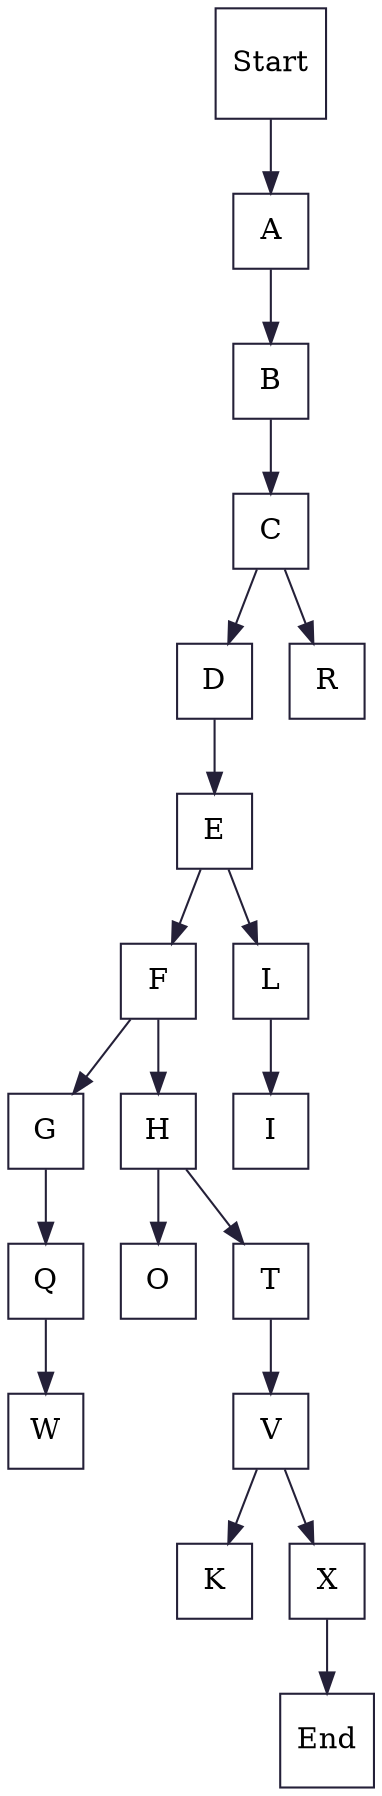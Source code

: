 digraph G {
    graph[color="#242038"]
    node[color="#242038", shape=square]
    edge[color="#242038"]
    Start->A
    A->B
    B->C
    C->D
    D->E
    E->F
    F->G
    F->H
    L->I
    V->K
    E->L
    H->O
    G->Q
    C->R
    H->T
    T->V
    Q->W
    V->X
    X->End
}
